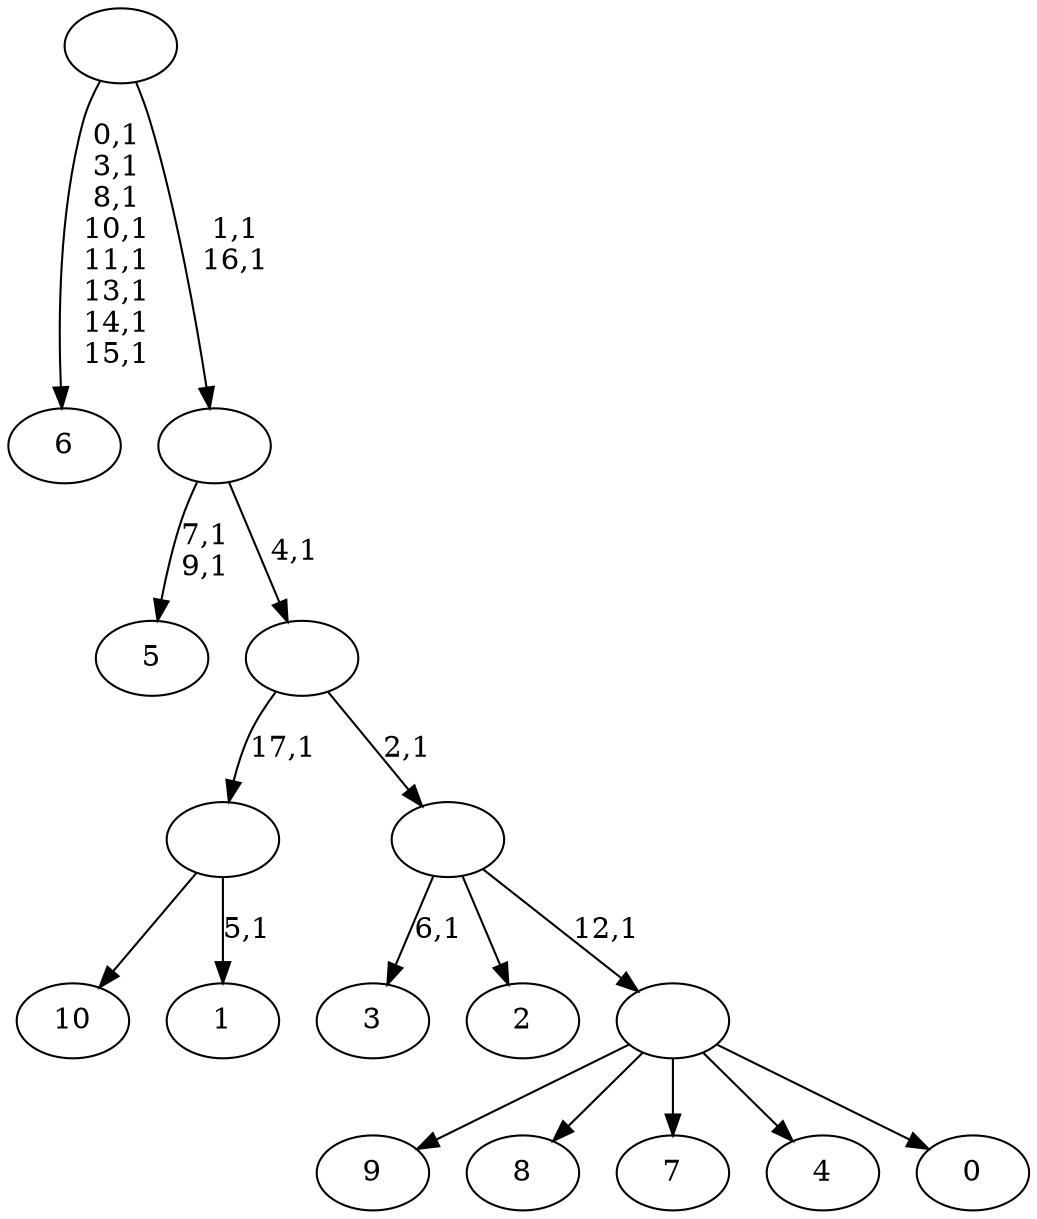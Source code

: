 digraph T {
	29 [label="10"]
	28 [label="9"]
	27 [label="8"]
	26 [label="7"]
	25 [label="6"]
	16 [label="5"]
	13 [label="4"]
	12 [label="3"]
	10 [label="2"]
	9 [label="1"]
	7 [label=""]
	6 [label="0"]
	5 [label=""]
	4 [label=""]
	3 [label=""]
	2 [label=""]
	0 [label=""]
	7 -> 9 [label="5,1"]
	7 -> 29 [label=""]
	5 -> 28 [label=""]
	5 -> 27 [label=""]
	5 -> 26 [label=""]
	5 -> 13 [label=""]
	5 -> 6 [label=""]
	4 -> 12 [label="6,1"]
	4 -> 10 [label=""]
	4 -> 5 [label="12,1"]
	3 -> 7 [label="17,1"]
	3 -> 4 [label="2,1"]
	2 -> 16 [label="7,1\n9,1"]
	2 -> 3 [label="4,1"]
	0 -> 2 [label="1,1\n16,1"]
	0 -> 25 [label="0,1\n3,1\n8,1\n10,1\n11,1\n13,1\n14,1\n15,1"]
}
